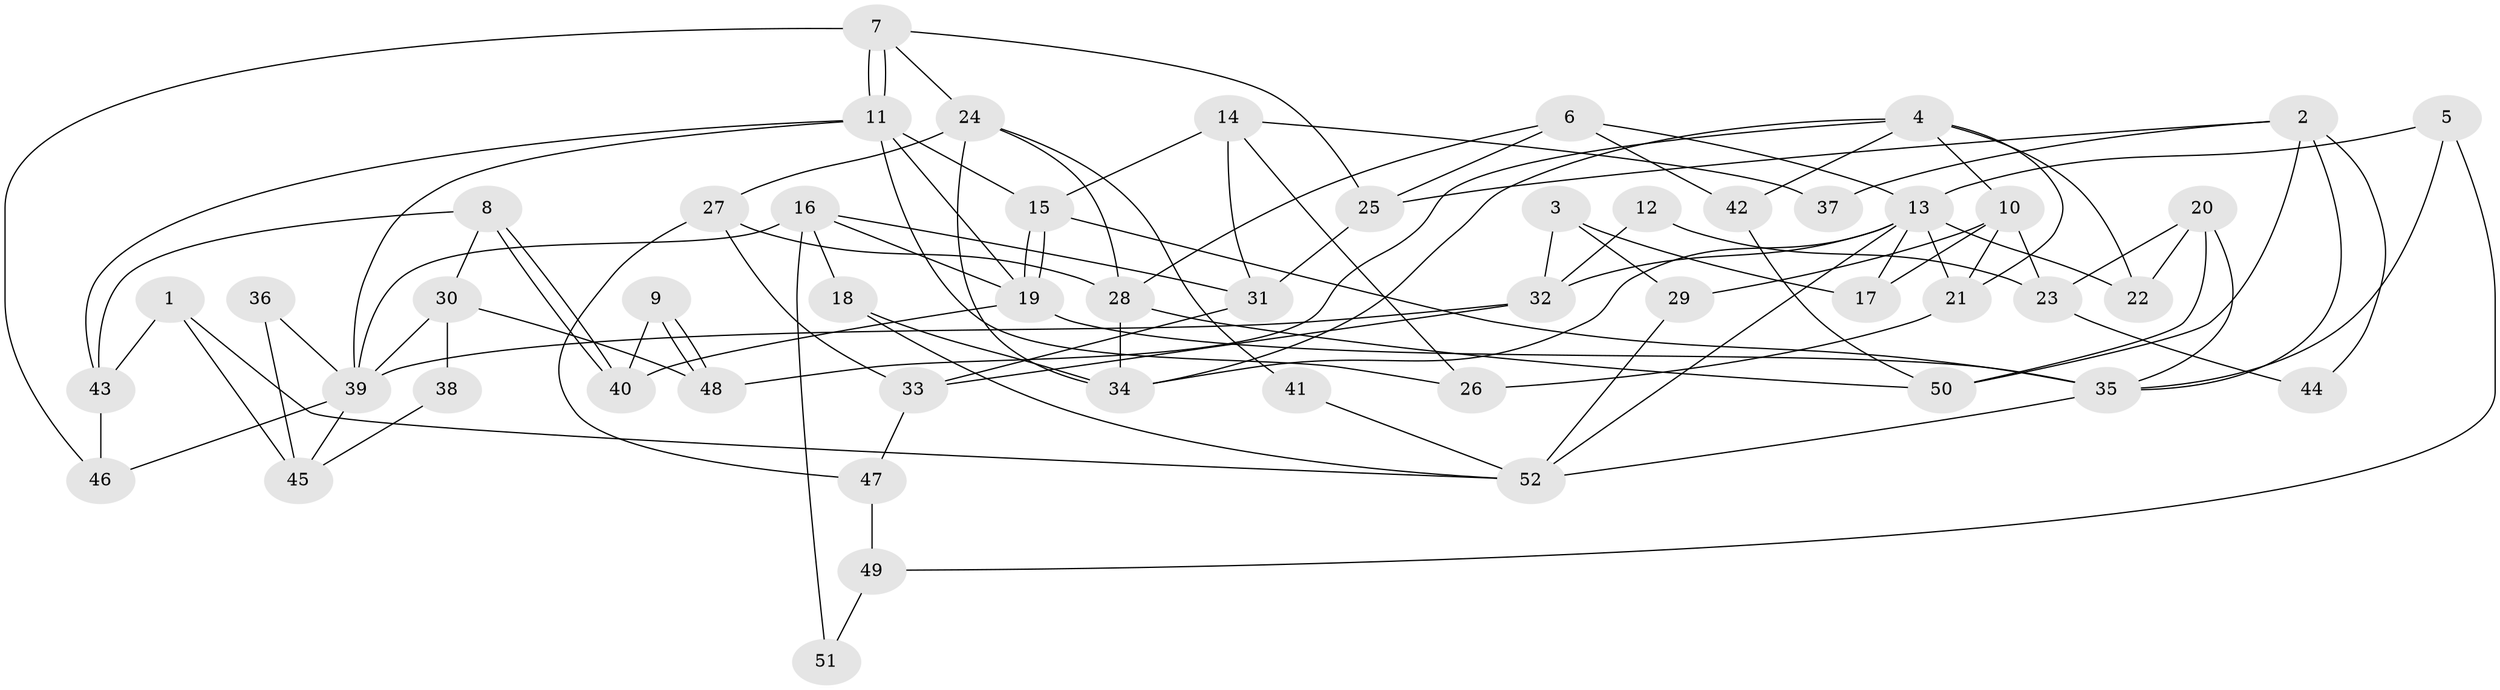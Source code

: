 // coarse degree distribution, {5: 0.15625, 8: 0.03125, 4: 0.25, 7: 0.09375, 9: 0.03125, 6: 0.09375, 3: 0.15625, 2: 0.15625, 10: 0.03125}
// Generated by graph-tools (version 1.1) at 2025/23/03/03/25 07:23:59]
// undirected, 52 vertices, 104 edges
graph export_dot {
graph [start="1"]
  node [color=gray90,style=filled];
  1;
  2;
  3;
  4;
  5;
  6;
  7;
  8;
  9;
  10;
  11;
  12;
  13;
  14;
  15;
  16;
  17;
  18;
  19;
  20;
  21;
  22;
  23;
  24;
  25;
  26;
  27;
  28;
  29;
  30;
  31;
  32;
  33;
  34;
  35;
  36;
  37;
  38;
  39;
  40;
  41;
  42;
  43;
  44;
  45;
  46;
  47;
  48;
  49;
  50;
  51;
  52;
  1 -- 52;
  1 -- 43;
  1 -- 45;
  2 -- 35;
  2 -- 50;
  2 -- 25;
  2 -- 37;
  2 -- 44;
  3 -- 32;
  3 -- 17;
  3 -- 29;
  4 -- 42;
  4 -- 34;
  4 -- 10;
  4 -- 21;
  4 -- 22;
  4 -- 48;
  5 -- 35;
  5 -- 13;
  5 -- 49;
  6 -- 28;
  6 -- 13;
  6 -- 25;
  6 -- 42;
  7 -- 11;
  7 -- 11;
  7 -- 25;
  7 -- 24;
  7 -- 46;
  8 -- 43;
  8 -- 40;
  8 -- 40;
  8 -- 30;
  9 -- 48;
  9 -- 48;
  9 -- 40;
  10 -- 21;
  10 -- 17;
  10 -- 23;
  10 -- 29;
  11 -- 39;
  11 -- 15;
  11 -- 19;
  11 -- 26;
  11 -- 43;
  12 -- 32;
  12 -- 23;
  13 -- 21;
  13 -- 52;
  13 -- 17;
  13 -- 22;
  13 -- 32;
  13 -- 34;
  14 -- 31;
  14 -- 15;
  14 -- 26;
  14 -- 37;
  15 -- 19;
  15 -- 19;
  15 -- 35;
  16 -- 39;
  16 -- 19;
  16 -- 18;
  16 -- 31;
  16 -- 51;
  18 -- 52;
  18 -- 34;
  19 -- 35;
  19 -- 40;
  20 -- 35;
  20 -- 22;
  20 -- 23;
  20 -- 50;
  21 -- 26;
  23 -- 44;
  24 -- 34;
  24 -- 27;
  24 -- 28;
  24 -- 41;
  25 -- 31;
  27 -- 28;
  27 -- 33;
  27 -- 47;
  28 -- 34;
  28 -- 50;
  29 -- 52;
  30 -- 48;
  30 -- 38;
  30 -- 39;
  31 -- 33;
  32 -- 33;
  32 -- 39;
  33 -- 47;
  35 -- 52;
  36 -- 45;
  36 -- 39;
  38 -- 45;
  39 -- 45;
  39 -- 46;
  41 -- 52;
  42 -- 50;
  43 -- 46;
  47 -- 49;
  49 -- 51;
}
